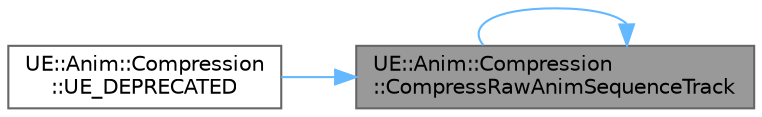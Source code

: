 digraph "UE::Anim::Compression::CompressRawAnimSequenceTrack"
{
 // INTERACTIVE_SVG=YES
 // LATEX_PDF_SIZE
  bgcolor="transparent";
  edge [fontname=Helvetica,fontsize=10,labelfontname=Helvetica,labelfontsize=10];
  node [fontname=Helvetica,fontsize=10,shape=box,height=0.2,width=0.4];
  rankdir="RL";
  Node1 [id="Node000001",label="UE::Anim::Compression\l::CompressRawAnimSequenceTrack",height=0.2,width=0.4,color="gray40", fillcolor="grey60", style="filled", fontcolor="black",tooltip="Compress the provided track by checking for uniform key data according to the provided error metrics."];
  Node1 -> Node1 [id="edge1_Node000001_Node000001",dir="back",color="steelblue1",style="solid",tooltip=" "];
  Node1 -> Node2 [id="edge2_Node000001_Node000002",dir="back",color="steelblue1",style="solid",tooltip=" "];
  Node2 [id="Node000002",label="UE::Anim::Compression\l::UE_DEPRECATED",height=0.2,width=0.4,color="grey40", fillcolor="white", style="filled",URL="$db/d0c/namespaceUE_1_1Anim_1_1Compression.html#a0f08aebece524a56c2a2f1e368dcc4f0",tooltip="Compress the provided track by checking for uniform key data according to the provided error metrics."];
}
